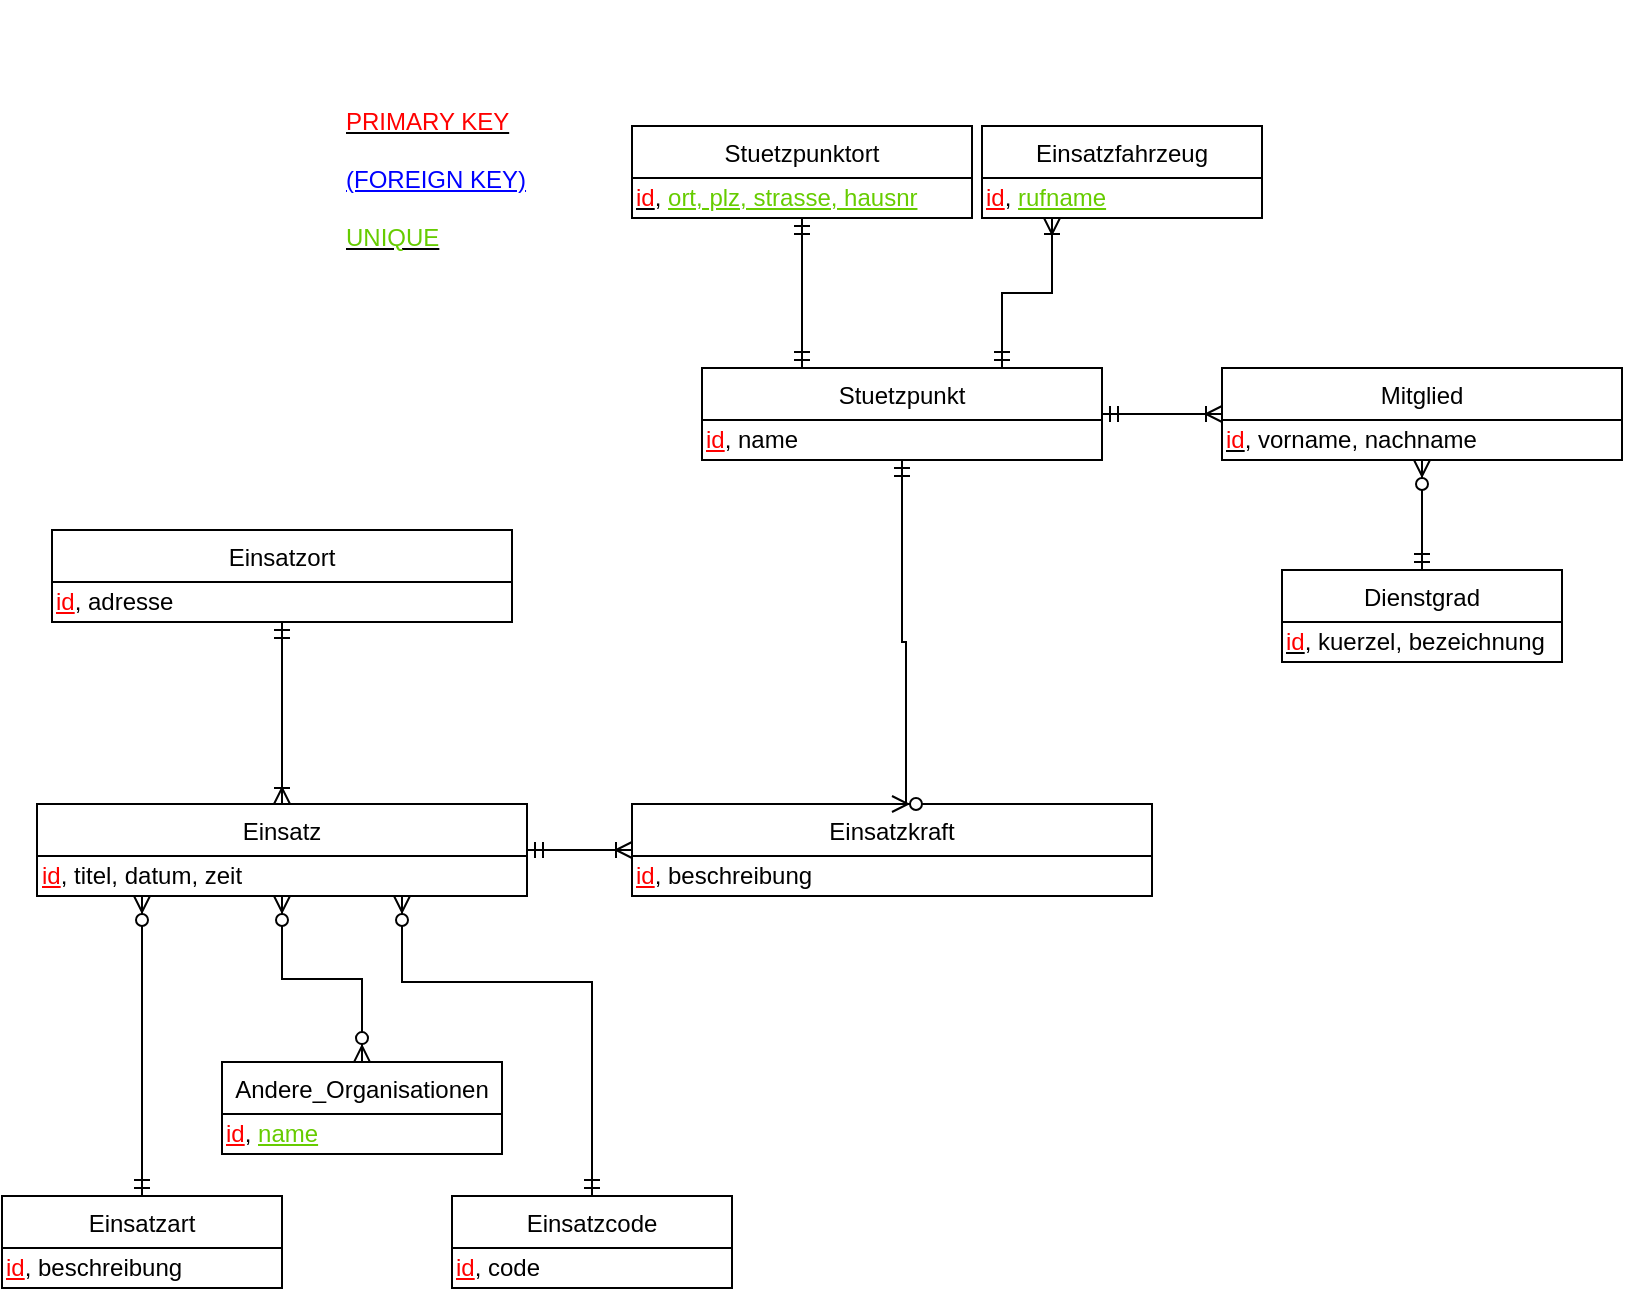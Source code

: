 <mxfile version="12.0.2" type="device" pages="1"><diagram id="ilDH12kev3po-EJ1P2Dv" name="Page-1"><mxGraphModel dx="1608" dy="749" grid="1" gridSize="10" guides="1" tooltips="1" connect="1" arrows="1" fold="1" page="1" pageScale="1" pageWidth="827" pageHeight="1169" background="none" math="0" shadow="0"><root><mxCell id="0"/><mxCell id="1" parent="0"/><mxCell id="DjQqabF4IBiQEVz5rqrJ-1" value="Dienstgrad" style="swimlane;fontStyle=0;childLayout=stackLayout;horizontal=1;startSize=26;fillColor=none;horizontalStack=0;resizeParent=1;resizeParentMax=0;resizeLast=0;collapsible=1;marginBottom=0;" parent="1" vertex="1"><mxGeometry x="650" y="514" width="140" height="46" as="geometry"/></mxCell><mxCell id="DjQqabF4IBiQEVz5rqrJ-105" value="&lt;u&gt;&lt;font color=&quot;#ff0000&quot;&gt;id&lt;/font&gt;&lt;/u&gt;, kuerzel, bezeichnung" style="text;html=1;resizable=0;points=[];autosize=1;align=left;verticalAlign=top;spacingTop=-4;" parent="DjQqabF4IBiQEVz5rqrJ-1" vertex="1"><mxGeometry y="26" width="140" height="20" as="geometry"/></mxCell><mxCell id="DjQqabF4IBiQEVz5rqrJ-7" value="Einsatzort" style="swimlane;fontStyle=0;childLayout=stackLayout;horizontal=1;startSize=26;fillColor=none;horizontalStack=0;resizeParent=1;resizeParentMax=0;resizeLast=0;collapsible=1;marginBottom=0;" parent="1" vertex="1"><mxGeometry x="35" y="494" width="230" height="46" as="geometry"/></mxCell><mxCell id="DjQqabF4IBiQEVz5rqrJ-107" value="&lt;font color=&quot;#ff0000&quot;&gt;&lt;u&gt;id&lt;/u&gt;&lt;/font&gt;, adresse" style="text;html=1;resizable=0;points=[];autosize=1;align=left;verticalAlign=top;spacingTop=-4;" parent="DjQqabF4IBiQEVz5rqrJ-7" vertex="1"><mxGeometry y="26" width="230" height="20" as="geometry"/></mxCell><mxCell id="DjQqabF4IBiQEVz5rqrJ-10" value="Stuetzpunktort" style="swimlane;fontStyle=0;childLayout=stackLayout;horizontal=1;startSize=26;fillColor=none;horizontalStack=0;resizeParent=1;resizeParentMax=0;resizeLast=0;collapsible=1;marginBottom=0;" parent="1" vertex="1"><mxGeometry x="325" y="292" width="170" height="46" as="geometry"/></mxCell><mxCell id="DjQqabF4IBiQEVz5rqrJ-98" value="&lt;u&gt;&lt;font color=&quot;#ff0000&quot;&gt;id&lt;/font&gt;&lt;/u&gt;, &lt;font color=&quot;#66cc00&quot;&gt;&lt;u&gt;ort, plz, strasse, hausnr&lt;/u&gt;&lt;/font&gt;" style="text;html=1;resizable=0;points=[];autosize=1;align=left;verticalAlign=top;spacingTop=-4;" parent="DjQqabF4IBiQEVz5rqrJ-10" vertex="1"><mxGeometry y="26" width="170" height="20" as="geometry"/></mxCell><mxCell id="DjQqabF4IBiQEVz5rqrJ-16" value="Stuetzpunkt" style="swimlane;fontStyle=0;childLayout=stackLayout;horizontal=1;startSize=26;fillColor=none;horizontalStack=0;resizeParent=1;resizeParentMax=0;resizeLast=0;collapsible=1;marginBottom=0;" parent="1" vertex="1"><mxGeometry x="360" y="413" width="200" height="46" as="geometry"/></mxCell><mxCell id="DjQqabF4IBiQEVz5rqrJ-101" value="&lt;font color=&quot;#ff0000&quot;&gt;&lt;u&gt;id&lt;/u&gt;&lt;/font&gt;, name" style="text;html=1;resizable=0;points=[];autosize=1;align=left;verticalAlign=top;spacingTop=-4;" parent="DjQqabF4IBiQEVz5rqrJ-16" vertex="1"><mxGeometry y="26" width="200" height="20" as="geometry"/></mxCell><mxCell id="DjQqabF4IBiQEVz5rqrJ-21" value="Einsatzfahrzeug" style="swimlane;fontStyle=0;childLayout=stackLayout;horizontal=1;startSize=26;fillColor=none;horizontalStack=0;resizeParent=1;resizeParentMax=0;resizeLast=0;collapsible=1;marginBottom=0;" parent="1" vertex="1"><mxGeometry x="500" y="292" width="140" height="46" as="geometry"/></mxCell><mxCell id="DjQqabF4IBiQEVz5rqrJ-99" value="&lt;font color=&quot;#ff0000&quot;&gt;&lt;u&gt;id&lt;/u&gt;&lt;/font&gt;, &lt;font color=&quot;#66cc00&quot;&gt;&lt;u&gt;rufname&lt;/u&gt;&lt;/font&gt;" style="text;html=1;resizable=0;points=[];autosize=1;align=left;verticalAlign=top;spacingTop=-4;" parent="DjQqabF4IBiQEVz5rqrJ-21" vertex="1"><mxGeometry y="26" width="140" height="20" as="geometry"/></mxCell><mxCell id="DjQqabF4IBiQEVz5rqrJ-24" value="Einsatzkraft" style="swimlane;fontStyle=0;childLayout=stackLayout;horizontal=1;startSize=26;fillColor=none;horizontalStack=0;resizeParent=1;resizeParentMax=0;resizeLast=0;collapsible=1;marginBottom=0;" parent="1" vertex="1"><mxGeometry x="325" y="631" width="260" height="46" as="geometry"/></mxCell><mxCell id="DjQqabF4IBiQEVz5rqrJ-106" value="&lt;font color=&quot;#ff0000&quot;&gt;&lt;u&gt;id&lt;/u&gt;&lt;/font&gt;, beschreibung" style="text;html=1;resizable=0;points=[];autosize=1;align=left;verticalAlign=top;spacingTop=-4;" parent="DjQqabF4IBiQEVz5rqrJ-24" vertex="1"><mxGeometry y="26" width="260" height="20" as="geometry"/></mxCell><mxCell id="DjQqabF4IBiQEVz5rqrJ-54" value="Einsatzcode" style="swimlane;fontStyle=0;childLayout=stackLayout;horizontal=1;startSize=26;fillColor=none;horizontalStack=0;resizeParent=1;resizeParentMax=0;resizeLast=0;collapsible=1;marginBottom=0;" parent="1" vertex="1"><mxGeometry x="235" y="827" width="140" height="46" as="geometry"/></mxCell><mxCell id="DjQqabF4IBiQEVz5rqrJ-111" value="&lt;font color=&quot;#ff0000&quot;&gt;&lt;u&gt;id&lt;/u&gt;&lt;/font&gt;, code" style="text;html=1;resizable=0;points=[];autosize=1;align=left;verticalAlign=top;spacingTop=-4;" parent="DjQqabF4IBiQEVz5rqrJ-54" vertex="1"><mxGeometry y="26" width="140" height="20" as="geometry"/></mxCell><mxCell id="DjQqabF4IBiQEVz5rqrJ-60" value="Einsatz" style="swimlane;fontStyle=0;childLayout=stackLayout;horizontal=1;startSize=26;fillColor=none;horizontalStack=0;resizeParent=1;resizeParentMax=0;resizeLast=0;collapsible=1;marginBottom=0;" parent="1" vertex="1"><mxGeometry x="27.5" y="631" width="245" height="46" as="geometry"/></mxCell><mxCell id="DjQqabF4IBiQEVz5rqrJ-113" value="&lt;font color=&quot;#ff0000&quot;&gt;&lt;u&gt;id&lt;/u&gt;&lt;/font&gt;, titel, datum, zeit" style="text;html=1;resizable=0;points=[];autosize=1;align=left;verticalAlign=top;spacingTop=-4;" parent="DjQqabF4IBiQEVz5rqrJ-60" vertex="1"><mxGeometry y="26" width="245" height="20" as="geometry"/></mxCell><mxCell id="DjQqabF4IBiQEVz5rqrJ-67" value="Einsatzart" style="swimlane;fontStyle=0;childLayout=stackLayout;horizontal=1;startSize=26;fillColor=none;horizontalStack=0;resizeParent=1;resizeParentMax=0;resizeLast=0;collapsible=1;marginBottom=0;" parent="1" vertex="1"><mxGeometry x="10" y="827" width="140" height="46" as="geometry"/></mxCell><mxCell id="DjQqabF4IBiQEVz5rqrJ-110" value="&lt;font color=&quot;#ff0000&quot;&gt;&lt;u&gt;id&lt;/u&gt;&lt;/font&gt;, beschreibung" style="text;html=1;resizable=0;points=[];autosize=1;align=left;verticalAlign=top;spacingTop=-4;" parent="DjQqabF4IBiQEVz5rqrJ-67" vertex="1"><mxGeometry y="26" width="140" height="20" as="geometry"/></mxCell><mxCell id="DjQqabF4IBiQEVz5rqrJ-70" value="Mitglied" style="swimlane;fontStyle=0;childLayout=stackLayout;horizontal=1;startSize=26;fillColor=none;horizontalStack=0;resizeParent=1;resizeParentMax=0;resizeLast=0;collapsible=1;marginBottom=0;" parent="1" vertex="1"><mxGeometry x="620" y="413" width="200" height="46" as="geometry"/></mxCell><mxCell id="DjQqabF4IBiQEVz5rqrJ-104" value="&lt;u&gt;&lt;font color=&quot;#ff0000&quot;&gt;id&lt;/font&gt;&lt;/u&gt;, vorname, nachname" style="text;html=1;resizable=0;points=[];autosize=1;align=left;verticalAlign=top;spacingTop=-4;" parent="DjQqabF4IBiQEVz5rqrJ-70" vertex="1"><mxGeometry y="26" width="200" height="20" as="geometry"/></mxCell><mxCell id="DjQqabF4IBiQEVz5rqrJ-78" style="edgeStyle=orthogonalEdgeStyle;rounded=0;orthogonalLoop=1;jettySize=auto;html=1;startArrow=ERmandOne;startFill=0;endArrow=ERzeroToMany;endFill=1;" parent="1" source="DjQqabF4IBiQEVz5rqrJ-67" target="DjQqabF4IBiQEVz5rqrJ-60" edge="1"><mxGeometry relative="1" as="geometry"><mxPoint x="380" y="870" as="sourcePoint"/><mxPoint x="524" y="961" as="targetPoint"/><Array as="points"><mxPoint x="97" y="840"/><mxPoint x="97" y="840"/></Array></mxGeometry></mxCell><mxCell id="DjQqabF4IBiQEVz5rqrJ-79" style="edgeStyle=orthogonalEdgeStyle;rounded=0;orthogonalLoop=1;jettySize=auto;html=1;startArrow=ERmandOne;startFill=0;endArrow=ERzeroToMany;endFill=1;exitX=0.5;exitY=0;exitDx=0;exitDy=0;" parent="1" source="DjQqabF4IBiQEVz5rqrJ-54" edge="1"><mxGeometry relative="1" as="geometry"><mxPoint x="107.207" y="950" as="sourcePoint"/><mxPoint x="210" y="677" as="targetPoint"/><Array as="points"><mxPoint x="305" y="720"/><mxPoint x="210" y="720"/></Array></mxGeometry></mxCell><mxCell id="DjQqabF4IBiQEVz5rqrJ-82" style="edgeStyle=orthogonalEdgeStyle;rounded=0;orthogonalLoop=1;jettySize=auto;html=1;exitX=0.5;exitY=0;exitDx=0;exitDy=0;startArrow=ERoneToMany;startFill=0;sourcePerimeterSpacing=5;endArrow=ERmandOne;endFill=0;targetPerimeterSpacing=5;strokeColor=#000000;entryX=0.5;entryY=1;entryDx=0;entryDy=0;" parent="1" source="DjQqabF4IBiQEVz5rqrJ-60" target="DjQqabF4IBiQEVz5rqrJ-7" edge="1"><mxGeometry relative="1" as="geometry"><mxPoint x="110" y="359.0" as="sourcePoint"/><mxPoint x="210" y="320.0" as="targetPoint"/></mxGeometry></mxCell><mxCell id="DjQqabF4IBiQEVz5rqrJ-83" style="edgeStyle=orthogonalEdgeStyle;rounded=0;orthogonalLoop=1;jettySize=auto;html=1;startArrow=ERoneToMany;startFill=0;sourcePerimeterSpacing=5;endArrow=ERmandOne;endFill=0;targetPerimeterSpacing=5;strokeColor=#000000;entryX=1;entryY=0.5;entryDx=0;entryDy=0;exitX=0;exitY=0.5;exitDx=0;exitDy=0;" parent="1" source="DjQqabF4IBiQEVz5rqrJ-24" target="DjQqabF4IBiQEVz5rqrJ-60" edge="1"><mxGeometry relative="1" as="geometry"><mxPoint x="160.103" y="641.276" as="sourcePoint"/><mxPoint x="250" y="580" as="targetPoint"/></mxGeometry></mxCell><mxCell id="DjQqabF4IBiQEVz5rqrJ-84" style="edgeStyle=orthogonalEdgeStyle;rounded=0;orthogonalLoop=1;jettySize=auto;html=1;startArrow=ERmandOne;startFill=0;endArrow=ERzeroToMany;endFill=1;entryX=0.5;entryY=0;entryDx=0;entryDy=0;" parent="1" source="DjQqabF4IBiQEVz5rqrJ-16" target="DjQqabF4IBiQEVz5rqrJ-24" edge="1"><mxGeometry relative="1" as="geometry"><mxPoint x="430" y="540" as="sourcePoint"/><mxPoint x="480" y="590" as="targetPoint"/><Array as="points"><mxPoint x="460" y="550"/><mxPoint x="462" y="550"/></Array></mxGeometry></mxCell><mxCell id="DjQqabF4IBiQEVz5rqrJ-86" style="edgeStyle=orthogonalEdgeStyle;rounded=0;orthogonalLoop=1;jettySize=auto;html=1;startArrow=ERmandOne;startFill=0;endArrow=ERzeroToMany;endFill=1;" parent="1" source="DjQqabF4IBiQEVz5rqrJ-1" target="DjQqabF4IBiQEVz5rqrJ-70" edge="1"><mxGeometry relative="1" as="geometry"><mxPoint x="630.19" y="735" as="sourcePoint"/><mxPoint x="630.19" y="530" as="targetPoint"/><Array as="points"/></mxGeometry></mxCell><mxCell id="DjQqabF4IBiQEVz5rqrJ-87" style="edgeStyle=orthogonalEdgeStyle;rounded=0;orthogonalLoop=1;jettySize=auto;html=1;exitX=0.25;exitY=1;exitDx=0;exitDy=0;startArrow=ERoneToMany;startFill=0;sourcePerimeterSpacing=5;endArrow=ERmandOne;endFill=0;targetPerimeterSpacing=5;strokeColor=#000000;entryX=0.75;entryY=0;entryDx=0;entryDy=0;" parent="1" source="DjQqabF4IBiQEVz5rqrJ-21" target="DjQqabF4IBiQEVz5rqrJ-16" edge="1"><mxGeometry relative="1" as="geometry"><mxPoint x="610.103" y="407.776" as="sourcePoint"/><mxPoint x="610.103" y="309.845" as="targetPoint"/></mxGeometry></mxCell><mxCell id="DjQqabF4IBiQEVz5rqrJ-92" value="" style="edgeStyle=entityRelationEdgeStyle;fontSize=12;html=1;endArrow=ERmandOne;startArrow=ERmandOne;entryX=-0.004;entryY=0.2;entryDx=0;entryDy=0;entryPerimeter=0;strokeColor=none;rounded=0;" parent="1" edge="1"><mxGeometry width="100" height="100" relative="1" as="geometry"><mxPoint x="270" y="340" as="sourcePoint"/><mxPoint x="389" y="237" as="targetPoint"/></mxGeometry></mxCell><mxCell id="DjQqabF4IBiQEVz5rqrJ-93" value="" style="fontSize=12;html=1;endArrow=ERmandOne;startArrow=ERmandOne;exitX=0.25;exitY=0;exitDx=0;exitDy=0;" parent="1" source="DjQqabF4IBiQEVz5rqrJ-16" target="DjQqabF4IBiQEVz5rqrJ-10" edge="1"><mxGeometry width="100" height="100" relative="1" as="geometry"><mxPoint x="220" y="230" as="sourcePoint"/><mxPoint x="320" y="130" as="targetPoint"/></mxGeometry></mxCell><mxCell id="DjQqabF4IBiQEVz5rqrJ-94" style="edgeStyle=orthogonalEdgeStyle;rounded=0;orthogonalLoop=1;jettySize=auto;html=1;startArrow=ERoneToMany;startFill=0;sourcePerimeterSpacing=5;endArrow=ERmandOne;endFill=0;targetPerimeterSpacing=5;strokeColor=#000000;exitX=0;exitY=0.5;exitDx=0;exitDy=0;entryX=1;entryY=0.5;entryDx=0;entryDy=0;" parent="1" source="DjQqabF4IBiQEVz5rqrJ-70" target="DjQqabF4IBiQEVz5rqrJ-16" edge="1"><mxGeometry relative="1" as="geometry"><mxPoint x="160.103" y="641.276" as="sourcePoint"/><mxPoint x="160.103" y="543.345" as="targetPoint"/></mxGeometry></mxCell><mxCell id="DjQqabF4IBiQEVz5rqrJ-95" value="Andere_Organisationen" style="swimlane;fontStyle=0;childLayout=stackLayout;horizontal=1;startSize=26;fillColor=none;horizontalStack=0;resizeParent=1;resizeParentMax=0;resizeLast=0;collapsible=1;marginBottom=0;" parent="1" vertex="1"><mxGeometry x="120" y="760.052" width="140" height="46" as="geometry"/></mxCell><mxCell id="DjQqabF4IBiQEVz5rqrJ-102" value="&lt;font color=&quot;#ff0000&quot;&gt;&lt;u&gt;id&lt;/u&gt;&lt;/font&gt;, &lt;font color=&quot;#66cc00&quot;&gt;&lt;u&gt;name&lt;/u&gt;&lt;/font&gt;" style="text;html=1;resizable=0;points=[];autosize=1;align=left;verticalAlign=top;spacingTop=-4;" parent="DjQqabF4IBiQEVz5rqrJ-95" vertex="1"><mxGeometry y="26" width="140" height="20" as="geometry"/></mxCell><mxCell id="DjQqabF4IBiQEVz5rqrJ-100" value="&lt;u&gt;&lt;font color=&quot;#ff0000&quot;&gt;PRIMARY KEY&lt;/font&gt;&lt;/u&gt;&lt;br&gt;&lt;br&gt;&lt;font color=&quot;#0000ff&quot;&gt;&lt;u&gt;(FOREIGN KEY)&lt;/u&gt;&lt;/font&gt;&lt;br&gt;&lt;br&gt;&lt;u&gt;&lt;font color=&quot;#66cc00&quot;&gt;UNIQUE&lt;/font&gt;&lt;/u&gt;" style="text;html=1;resizable=0;points=[];autosize=1;align=left;verticalAlign=top;spacingTop=-4;" parent="1" vertex="1"><mxGeometry x="180" y="280" width="110" height="70" as="geometry"/></mxCell><mxCell id="DjQqabF4IBiQEVz5rqrJ-112" value="" style="fontSize=12;html=1;endArrow=ERzeroToMany;endFill=1;startArrow=ERzeroToMany;rounded=0;exitX=0.5;exitY=1;exitDx=0;exitDy=0;edgeStyle=orthogonalEdgeStyle;" parent="1" source="DjQqabF4IBiQEVz5rqrJ-60" target="DjQqabF4IBiQEVz5rqrJ-95" edge="1"><mxGeometry width="100" height="100" relative="1" as="geometry"><mxPoint x="400" y="880" as="sourcePoint"/><mxPoint x="500" y="780" as="targetPoint"/></mxGeometry></mxCell></root></mxGraphModel></diagram></mxfile>